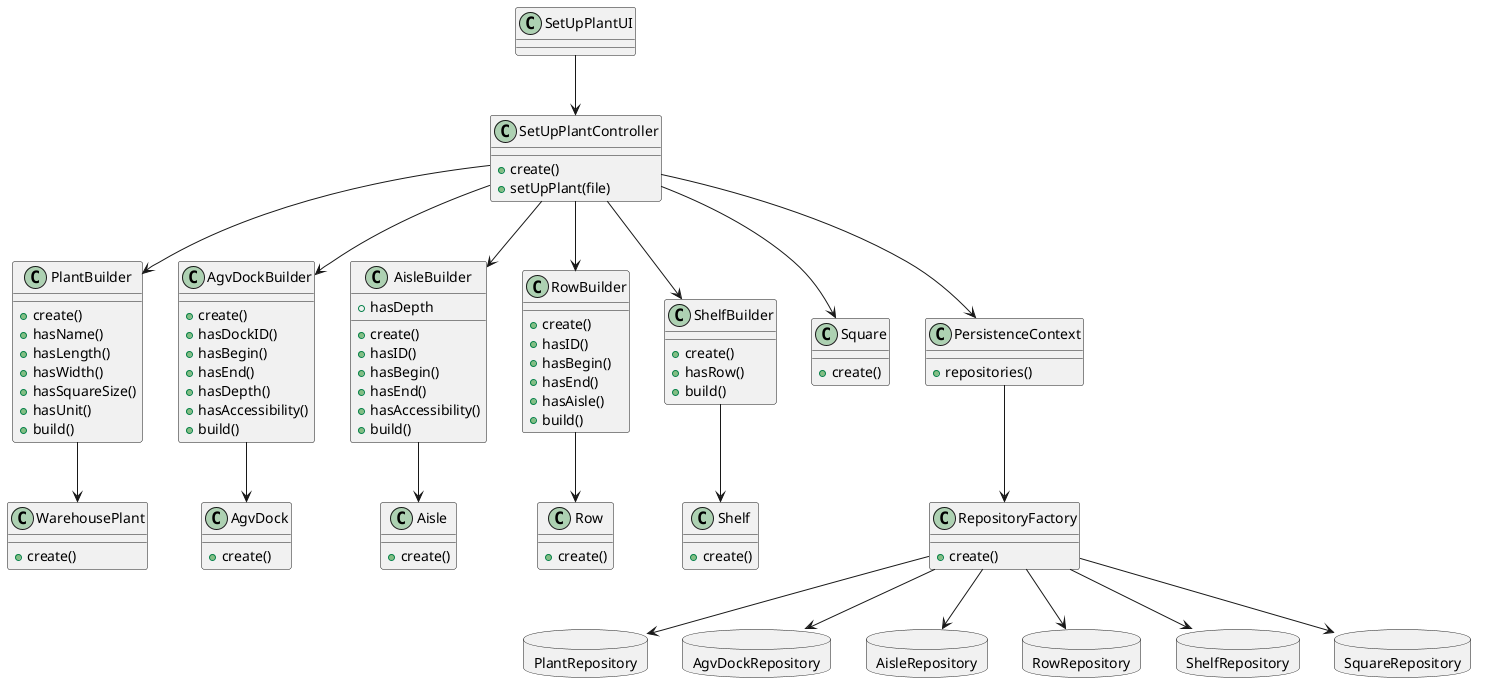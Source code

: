 @startuml
'https://plantuml.com/class-diagram

class SetUpPlantUI{}

class SetUpPlantController{
+create()
+setUpPlant(file)
}

class PlantBuilder{
+create()
+hasName()
+hasLength()
+hasWidth()
+hasSquareSize()
+hasUnit()
+build()
}

class AgvDockBuilder{
+create()
+hasDockID()
+hasBegin()
+hasEnd()
+hasDepth()
+hasAccessibility()
+build()
}

class AisleBuilder{
+create()
+hasID()
+hasBegin()
+hasEnd()
+hasDepth
+hasAccessibility()
+build()
}

class RowBuilder{
+create()
+hasID()
+hasBegin()
+hasEnd()
+hasAisle()
+build()
}

class ShelfBuilder{
+create()
+hasRow()
+build()
}

class AgvDock{
+create()
}
class Aisle{
+create()
}
class Row{
+create()
}
class Shelf{
+create()
}
class WarehousePlant{
+create()
}
class Square{
+create()
}

class PersistenceContext{
+repositories()
}

class RepositoryFactory{
+create()
}

database PlantRepository{
}
database AgvDockRepository{
}
database AisleRepository{
}
database RowRepository{
}
database ShelfRepository{
}
database SquareRepository{
}


SetUpPlantUI --> SetUpPlantController

SetUpPlantController --> PlantBuilder
PlantBuilder --> WarehousePlant

SetUpPlantController --> AgvDockBuilder
AgvDockBuilder --> AgvDock

SetUpPlantController --> AisleBuilder
AisleBuilder --> Aisle

SetUpPlantController --> RowBuilder
RowBuilder --> Row

SetUpPlantController --> ShelfBuilder
ShelfBuilder --> Shelf

SetUpPlantController --> PersistenceContext
PersistenceContext --> RepositoryFactory

RepositoryFactory --> PlantRepository
RepositoryFactory --> AisleRepository
RepositoryFactory --> AgvDockRepository
RepositoryFactory --> RowRepository
RepositoryFactory --> ShelfRepository
RepositoryFactory --> SquareRepository

SetUpPlantController --> Square


@enduml